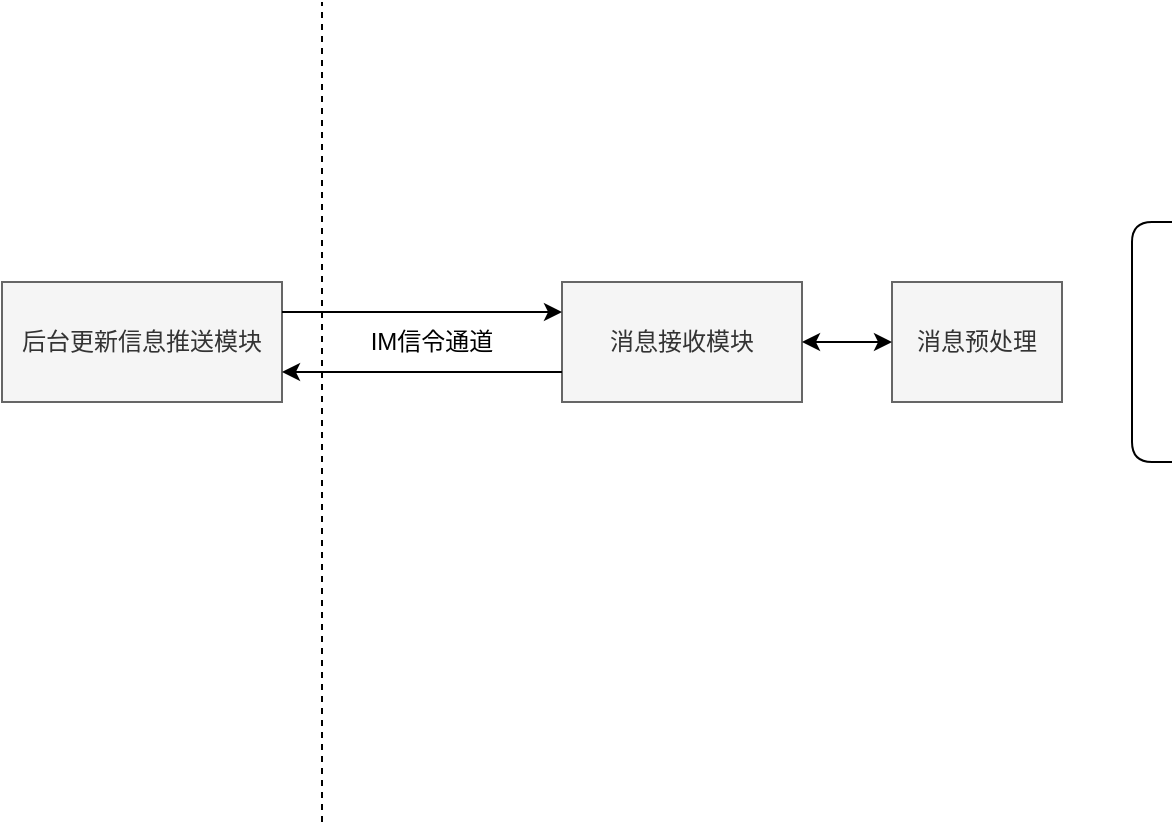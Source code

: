 <mxfile version="14.4.4" type="github">
  <diagram id="e8IQLnRcx05QOW-mKz85" name="Page-1">
    <mxGraphModel dx="824" dy="492" grid="1" gridSize="10" guides="1" tooltips="1" connect="1" arrows="1" fold="1" page="1" pageScale="1" pageWidth="1169" pageHeight="827" math="0" shadow="0">
      <root>
        <mxCell id="0" />
        <mxCell id="1" parent="0" />
        <mxCell id="eiAdOMqB_do3TVSEnxAr-1" value="后台更新信息推送模块" style="rounded=0;whiteSpace=wrap;html=1;fillColor=#f5f5f5;strokeColor=#666666;fontColor=#333333;" vertex="1" parent="1">
          <mxGeometry x="20" y="840" width="140" height="60" as="geometry" />
        </mxCell>
        <mxCell id="eiAdOMqB_do3TVSEnxAr-2" value="消息接收模块" style="rounded=0;whiteSpace=wrap;html=1;fillColor=#f5f5f5;strokeColor=#666666;fontColor=#333333;" vertex="1" parent="1">
          <mxGeometry x="300" y="840" width="120" height="60" as="geometry" />
        </mxCell>
        <mxCell id="eiAdOMqB_do3TVSEnxAr-3" value="" style="endArrow=none;dashed=1;html=1;" edge="1" parent="1">
          <mxGeometry width="50" height="50" relative="1" as="geometry">
            <mxPoint x="180" y="1110" as="sourcePoint" />
            <mxPoint x="180" y="700" as="targetPoint" />
          </mxGeometry>
        </mxCell>
        <mxCell id="eiAdOMqB_do3TVSEnxAr-4" value="" style="endArrow=classic;startArrow=none;html=1;entryX=0;entryY=0.25;entryDx=0;entryDy=0;exitX=1;exitY=0.25;exitDx=0;exitDy=0;startFill=0;" edge="1" parent="1" source="eiAdOMqB_do3TVSEnxAr-1" target="eiAdOMqB_do3TVSEnxAr-2">
          <mxGeometry width="50" height="50" relative="1" as="geometry">
            <mxPoint x="160" y="900" as="sourcePoint" />
            <mxPoint x="210" y="850" as="targetPoint" />
          </mxGeometry>
        </mxCell>
        <mxCell id="eiAdOMqB_do3TVSEnxAr-5" value="" style="endArrow=none;startArrow=classic;html=1;entryX=0;entryY=0.75;entryDx=0;entryDy=0;exitX=1;exitY=0.75;exitDx=0;exitDy=0;endFill=0;" edge="1" parent="1" source="eiAdOMqB_do3TVSEnxAr-1" target="eiAdOMqB_do3TVSEnxAr-2">
          <mxGeometry width="50" height="50" relative="1" as="geometry">
            <mxPoint x="160" y="920" as="sourcePoint" />
            <mxPoint x="230.711" y="870" as="targetPoint" />
          </mxGeometry>
        </mxCell>
        <mxCell id="eiAdOMqB_do3TVSEnxAr-6" value="IM信令通道" style="text;html=1;strokeColor=none;fillColor=none;align=center;verticalAlign=middle;whiteSpace=wrap;rounded=0;" vertex="1" parent="1">
          <mxGeometry x="190" y="860" width="90" height="20" as="geometry" />
        </mxCell>
        <mxCell id="eiAdOMqB_do3TVSEnxAr-7" value="消息预处理" style="rounded=0;whiteSpace=wrap;html=1;fillColor=#f5f5f5;strokeColor=#666666;fontColor=#333333;" vertex="1" parent="1">
          <mxGeometry x="465" y="840" width="85" height="60" as="geometry" />
        </mxCell>
        <mxCell id="eiAdOMqB_do3TVSEnxAr-8" value="" style="shape=curlyBracket;whiteSpace=wrap;html=1;rounded=1;size=0;" vertex="1" parent="1">
          <mxGeometry x="585" y="810" width="20" height="120" as="geometry" />
        </mxCell>
        <mxCell id="eiAdOMqB_do3TVSEnxAr-10" value="" style="endArrow=classic;startArrow=classic;html=1;exitX=1;exitY=0.5;exitDx=0;exitDy=0;entryX=0;entryY=0.5;entryDx=0;entryDy=0;" edge="1" parent="1" source="eiAdOMqB_do3TVSEnxAr-2" target="eiAdOMqB_do3TVSEnxAr-7">
          <mxGeometry width="50" height="50" relative="1" as="geometry">
            <mxPoint x="410" y="1020" as="sourcePoint" />
            <mxPoint x="460" y="970" as="targetPoint" />
          </mxGeometry>
        </mxCell>
      </root>
    </mxGraphModel>
  </diagram>
</mxfile>
